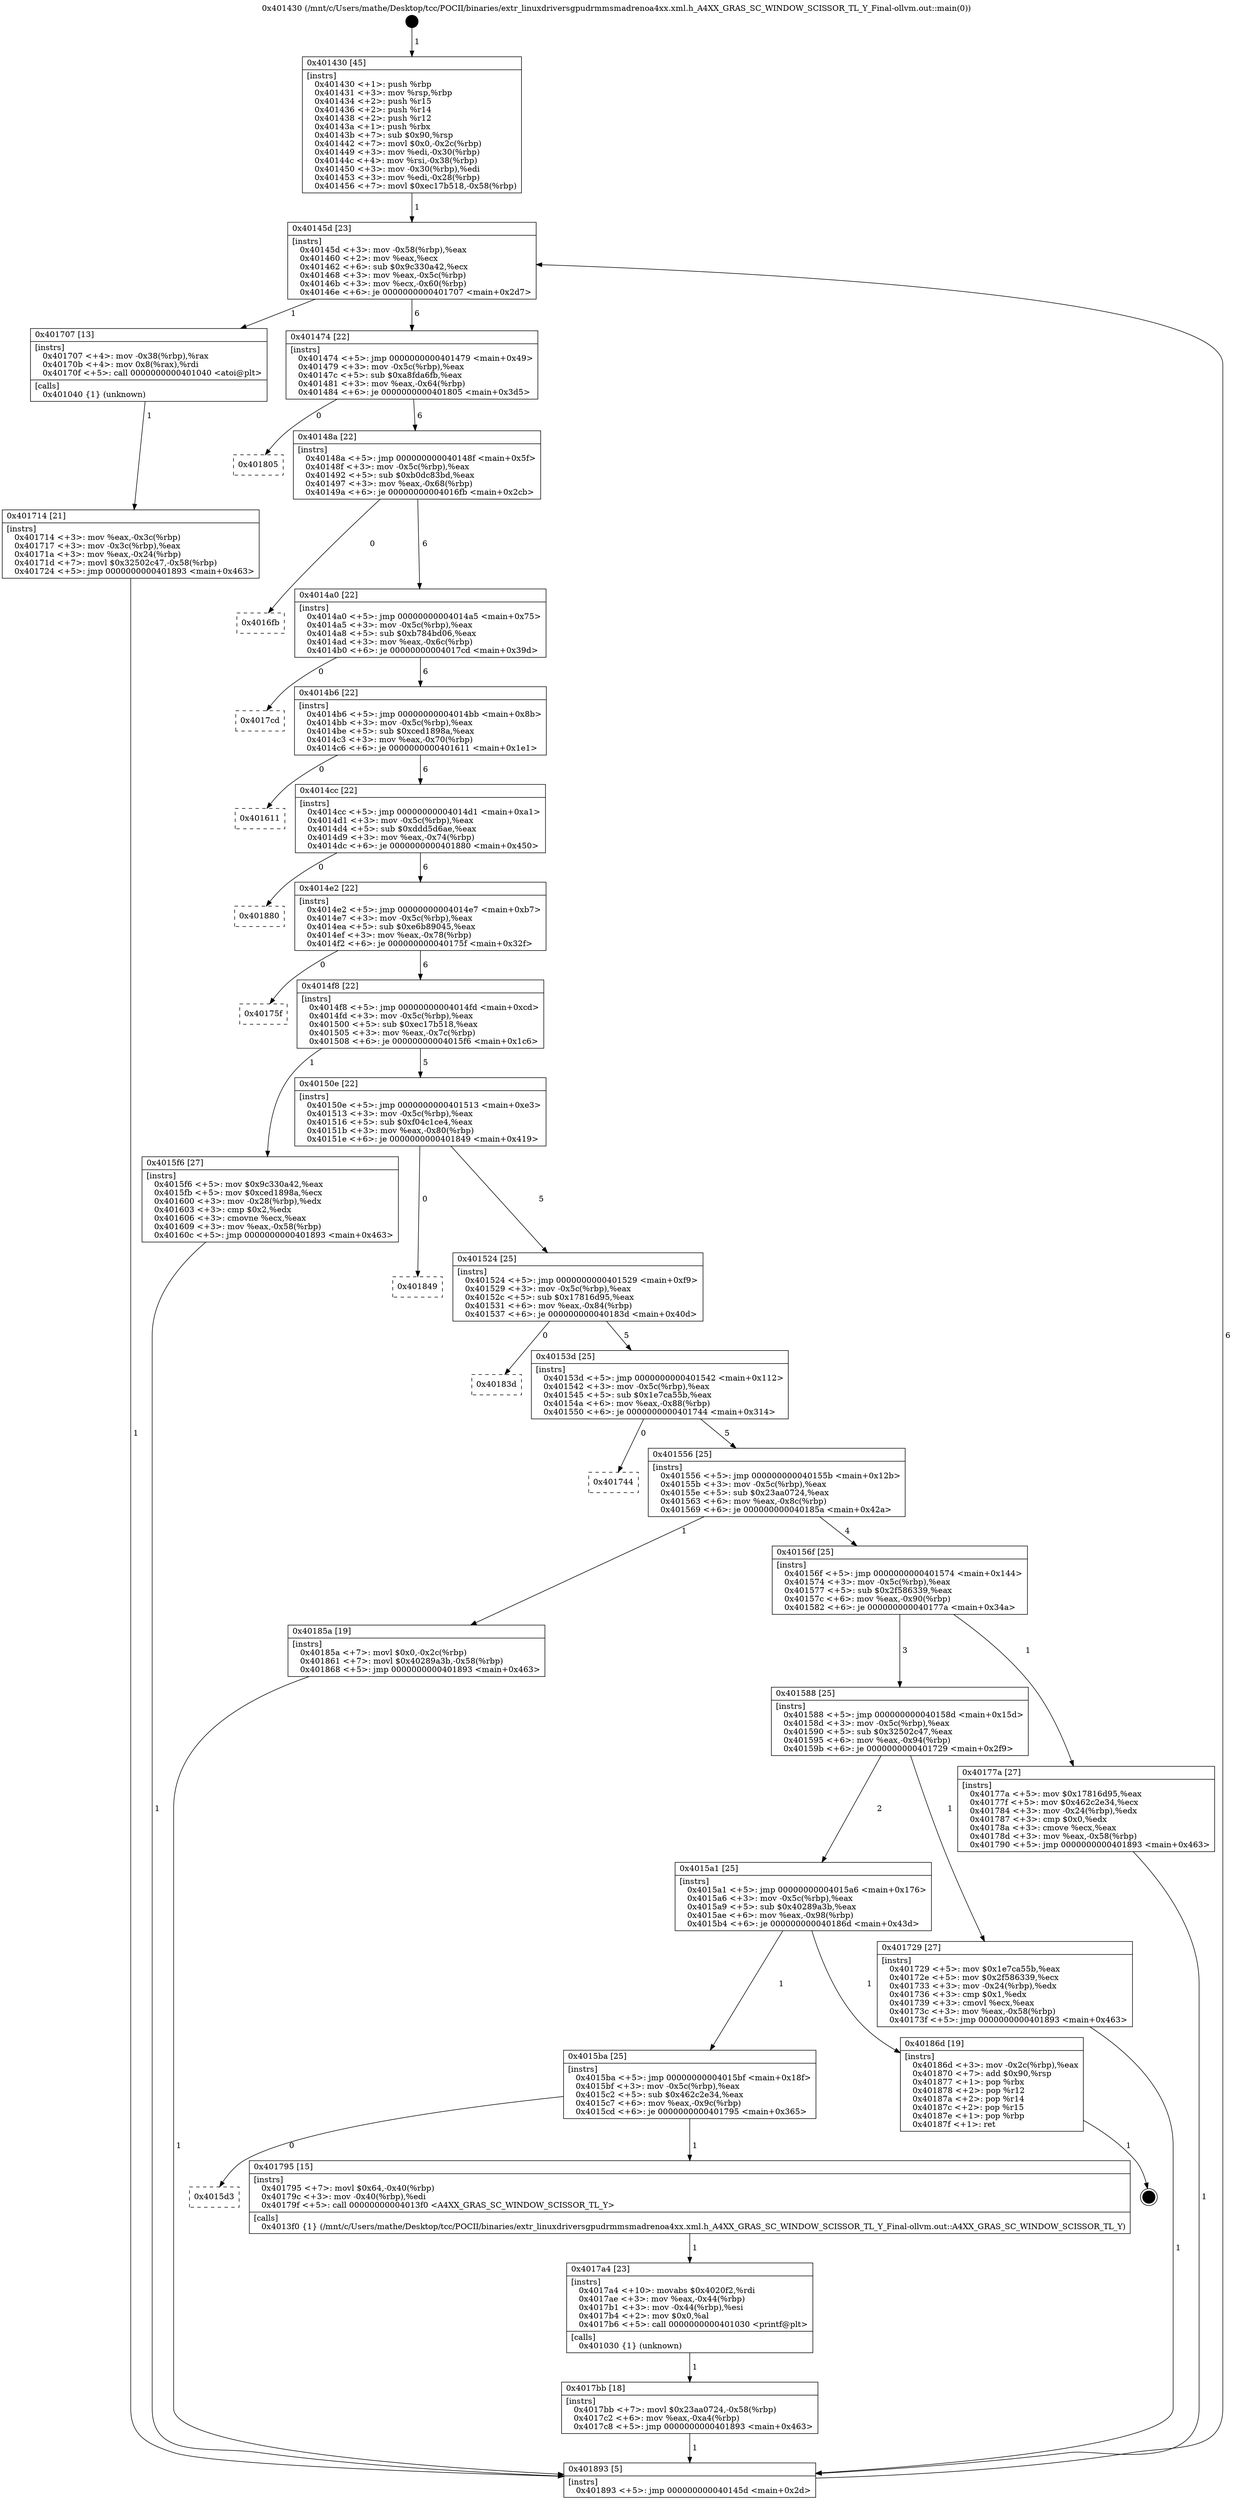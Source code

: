 digraph "0x401430" {
  label = "0x401430 (/mnt/c/Users/mathe/Desktop/tcc/POCII/binaries/extr_linuxdriversgpudrmmsmadrenoa4xx.xml.h_A4XX_GRAS_SC_WINDOW_SCISSOR_TL_Y_Final-ollvm.out::main(0))"
  labelloc = "t"
  node[shape=record]

  Entry [label="",width=0.3,height=0.3,shape=circle,fillcolor=black,style=filled]
  "0x40145d" [label="{
     0x40145d [23]\l
     | [instrs]\l
     &nbsp;&nbsp;0x40145d \<+3\>: mov -0x58(%rbp),%eax\l
     &nbsp;&nbsp;0x401460 \<+2\>: mov %eax,%ecx\l
     &nbsp;&nbsp;0x401462 \<+6\>: sub $0x9c330a42,%ecx\l
     &nbsp;&nbsp;0x401468 \<+3\>: mov %eax,-0x5c(%rbp)\l
     &nbsp;&nbsp;0x40146b \<+3\>: mov %ecx,-0x60(%rbp)\l
     &nbsp;&nbsp;0x40146e \<+6\>: je 0000000000401707 \<main+0x2d7\>\l
  }"]
  "0x401707" [label="{
     0x401707 [13]\l
     | [instrs]\l
     &nbsp;&nbsp;0x401707 \<+4\>: mov -0x38(%rbp),%rax\l
     &nbsp;&nbsp;0x40170b \<+4\>: mov 0x8(%rax),%rdi\l
     &nbsp;&nbsp;0x40170f \<+5\>: call 0000000000401040 \<atoi@plt\>\l
     | [calls]\l
     &nbsp;&nbsp;0x401040 \{1\} (unknown)\l
  }"]
  "0x401474" [label="{
     0x401474 [22]\l
     | [instrs]\l
     &nbsp;&nbsp;0x401474 \<+5\>: jmp 0000000000401479 \<main+0x49\>\l
     &nbsp;&nbsp;0x401479 \<+3\>: mov -0x5c(%rbp),%eax\l
     &nbsp;&nbsp;0x40147c \<+5\>: sub $0xa8fda6fb,%eax\l
     &nbsp;&nbsp;0x401481 \<+3\>: mov %eax,-0x64(%rbp)\l
     &nbsp;&nbsp;0x401484 \<+6\>: je 0000000000401805 \<main+0x3d5\>\l
  }"]
  Exit [label="",width=0.3,height=0.3,shape=circle,fillcolor=black,style=filled,peripheries=2]
  "0x401805" [label="{
     0x401805\l
  }", style=dashed]
  "0x40148a" [label="{
     0x40148a [22]\l
     | [instrs]\l
     &nbsp;&nbsp;0x40148a \<+5\>: jmp 000000000040148f \<main+0x5f\>\l
     &nbsp;&nbsp;0x40148f \<+3\>: mov -0x5c(%rbp),%eax\l
     &nbsp;&nbsp;0x401492 \<+5\>: sub $0xb0dc83bd,%eax\l
     &nbsp;&nbsp;0x401497 \<+3\>: mov %eax,-0x68(%rbp)\l
     &nbsp;&nbsp;0x40149a \<+6\>: je 00000000004016fb \<main+0x2cb\>\l
  }"]
  "0x4017bb" [label="{
     0x4017bb [18]\l
     | [instrs]\l
     &nbsp;&nbsp;0x4017bb \<+7\>: movl $0x23aa0724,-0x58(%rbp)\l
     &nbsp;&nbsp;0x4017c2 \<+6\>: mov %eax,-0xa4(%rbp)\l
     &nbsp;&nbsp;0x4017c8 \<+5\>: jmp 0000000000401893 \<main+0x463\>\l
  }"]
  "0x4016fb" [label="{
     0x4016fb\l
  }", style=dashed]
  "0x4014a0" [label="{
     0x4014a0 [22]\l
     | [instrs]\l
     &nbsp;&nbsp;0x4014a0 \<+5\>: jmp 00000000004014a5 \<main+0x75\>\l
     &nbsp;&nbsp;0x4014a5 \<+3\>: mov -0x5c(%rbp),%eax\l
     &nbsp;&nbsp;0x4014a8 \<+5\>: sub $0xb784bd06,%eax\l
     &nbsp;&nbsp;0x4014ad \<+3\>: mov %eax,-0x6c(%rbp)\l
     &nbsp;&nbsp;0x4014b0 \<+6\>: je 00000000004017cd \<main+0x39d\>\l
  }"]
  "0x4017a4" [label="{
     0x4017a4 [23]\l
     | [instrs]\l
     &nbsp;&nbsp;0x4017a4 \<+10\>: movabs $0x4020f2,%rdi\l
     &nbsp;&nbsp;0x4017ae \<+3\>: mov %eax,-0x44(%rbp)\l
     &nbsp;&nbsp;0x4017b1 \<+3\>: mov -0x44(%rbp),%esi\l
     &nbsp;&nbsp;0x4017b4 \<+2\>: mov $0x0,%al\l
     &nbsp;&nbsp;0x4017b6 \<+5\>: call 0000000000401030 \<printf@plt\>\l
     | [calls]\l
     &nbsp;&nbsp;0x401030 \{1\} (unknown)\l
  }"]
  "0x4017cd" [label="{
     0x4017cd\l
  }", style=dashed]
  "0x4014b6" [label="{
     0x4014b6 [22]\l
     | [instrs]\l
     &nbsp;&nbsp;0x4014b6 \<+5\>: jmp 00000000004014bb \<main+0x8b\>\l
     &nbsp;&nbsp;0x4014bb \<+3\>: mov -0x5c(%rbp),%eax\l
     &nbsp;&nbsp;0x4014be \<+5\>: sub $0xced1898a,%eax\l
     &nbsp;&nbsp;0x4014c3 \<+3\>: mov %eax,-0x70(%rbp)\l
     &nbsp;&nbsp;0x4014c6 \<+6\>: je 0000000000401611 \<main+0x1e1\>\l
  }"]
  "0x4015d3" [label="{
     0x4015d3\l
  }", style=dashed]
  "0x401611" [label="{
     0x401611\l
  }", style=dashed]
  "0x4014cc" [label="{
     0x4014cc [22]\l
     | [instrs]\l
     &nbsp;&nbsp;0x4014cc \<+5\>: jmp 00000000004014d1 \<main+0xa1\>\l
     &nbsp;&nbsp;0x4014d1 \<+3\>: mov -0x5c(%rbp),%eax\l
     &nbsp;&nbsp;0x4014d4 \<+5\>: sub $0xddd5d6ae,%eax\l
     &nbsp;&nbsp;0x4014d9 \<+3\>: mov %eax,-0x74(%rbp)\l
     &nbsp;&nbsp;0x4014dc \<+6\>: je 0000000000401880 \<main+0x450\>\l
  }"]
  "0x401795" [label="{
     0x401795 [15]\l
     | [instrs]\l
     &nbsp;&nbsp;0x401795 \<+7\>: movl $0x64,-0x40(%rbp)\l
     &nbsp;&nbsp;0x40179c \<+3\>: mov -0x40(%rbp),%edi\l
     &nbsp;&nbsp;0x40179f \<+5\>: call 00000000004013f0 \<A4XX_GRAS_SC_WINDOW_SCISSOR_TL_Y\>\l
     | [calls]\l
     &nbsp;&nbsp;0x4013f0 \{1\} (/mnt/c/Users/mathe/Desktop/tcc/POCII/binaries/extr_linuxdriversgpudrmmsmadrenoa4xx.xml.h_A4XX_GRAS_SC_WINDOW_SCISSOR_TL_Y_Final-ollvm.out::A4XX_GRAS_SC_WINDOW_SCISSOR_TL_Y)\l
  }"]
  "0x401880" [label="{
     0x401880\l
  }", style=dashed]
  "0x4014e2" [label="{
     0x4014e2 [22]\l
     | [instrs]\l
     &nbsp;&nbsp;0x4014e2 \<+5\>: jmp 00000000004014e7 \<main+0xb7\>\l
     &nbsp;&nbsp;0x4014e7 \<+3\>: mov -0x5c(%rbp),%eax\l
     &nbsp;&nbsp;0x4014ea \<+5\>: sub $0xe6b89045,%eax\l
     &nbsp;&nbsp;0x4014ef \<+3\>: mov %eax,-0x78(%rbp)\l
     &nbsp;&nbsp;0x4014f2 \<+6\>: je 000000000040175f \<main+0x32f\>\l
  }"]
  "0x4015ba" [label="{
     0x4015ba [25]\l
     | [instrs]\l
     &nbsp;&nbsp;0x4015ba \<+5\>: jmp 00000000004015bf \<main+0x18f\>\l
     &nbsp;&nbsp;0x4015bf \<+3\>: mov -0x5c(%rbp),%eax\l
     &nbsp;&nbsp;0x4015c2 \<+5\>: sub $0x462c2e34,%eax\l
     &nbsp;&nbsp;0x4015c7 \<+6\>: mov %eax,-0x9c(%rbp)\l
     &nbsp;&nbsp;0x4015cd \<+6\>: je 0000000000401795 \<main+0x365\>\l
  }"]
  "0x40175f" [label="{
     0x40175f\l
  }", style=dashed]
  "0x4014f8" [label="{
     0x4014f8 [22]\l
     | [instrs]\l
     &nbsp;&nbsp;0x4014f8 \<+5\>: jmp 00000000004014fd \<main+0xcd\>\l
     &nbsp;&nbsp;0x4014fd \<+3\>: mov -0x5c(%rbp),%eax\l
     &nbsp;&nbsp;0x401500 \<+5\>: sub $0xec17b518,%eax\l
     &nbsp;&nbsp;0x401505 \<+3\>: mov %eax,-0x7c(%rbp)\l
     &nbsp;&nbsp;0x401508 \<+6\>: je 00000000004015f6 \<main+0x1c6\>\l
  }"]
  "0x40186d" [label="{
     0x40186d [19]\l
     | [instrs]\l
     &nbsp;&nbsp;0x40186d \<+3\>: mov -0x2c(%rbp),%eax\l
     &nbsp;&nbsp;0x401870 \<+7\>: add $0x90,%rsp\l
     &nbsp;&nbsp;0x401877 \<+1\>: pop %rbx\l
     &nbsp;&nbsp;0x401878 \<+2\>: pop %r12\l
     &nbsp;&nbsp;0x40187a \<+2\>: pop %r14\l
     &nbsp;&nbsp;0x40187c \<+2\>: pop %r15\l
     &nbsp;&nbsp;0x40187e \<+1\>: pop %rbp\l
     &nbsp;&nbsp;0x40187f \<+1\>: ret\l
  }"]
  "0x4015f6" [label="{
     0x4015f6 [27]\l
     | [instrs]\l
     &nbsp;&nbsp;0x4015f6 \<+5\>: mov $0x9c330a42,%eax\l
     &nbsp;&nbsp;0x4015fb \<+5\>: mov $0xced1898a,%ecx\l
     &nbsp;&nbsp;0x401600 \<+3\>: mov -0x28(%rbp),%edx\l
     &nbsp;&nbsp;0x401603 \<+3\>: cmp $0x2,%edx\l
     &nbsp;&nbsp;0x401606 \<+3\>: cmovne %ecx,%eax\l
     &nbsp;&nbsp;0x401609 \<+3\>: mov %eax,-0x58(%rbp)\l
     &nbsp;&nbsp;0x40160c \<+5\>: jmp 0000000000401893 \<main+0x463\>\l
  }"]
  "0x40150e" [label="{
     0x40150e [22]\l
     | [instrs]\l
     &nbsp;&nbsp;0x40150e \<+5\>: jmp 0000000000401513 \<main+0xe3\>\l
     &nbsp;&nbsp;0x401513 \<+3\>: mov -0x5c(%rbp),%eax\l
     &nbsp;&nbsp;0x401516 \<+5\>: sub $0xf04c1ce4,%eax\l
     &nbsp;&nbsp;0x40151b \<+3\>: mov %eax,-0x80(%rbp)\l
     &nbsp;&nbsp;0x40151e \<+6\>: je 0000000000401849 \<main+0x419\>\l
  }"]
  "0x401893" [label="{
     0x401893 [5]\l
     | [instrs]\l
     &nbsp;&nbsp;0x401893 \<+5\>: jmp 000000000040145d \<main+0x2d\>\l
  }"]
  "0x401430" [label="{
     0x401430 [45]\l
     | [instrs]\l
     &nbsp;&nbsp;0x401430 \<+1\>: push %rbp\l
     &nbsp;&nbsp;0x401431 \<+3\>: mov %rsp,%rbp\l
     &nbsp;&nbsp;0x401434 \<+2\>: push %r15\l
     &nbsp;&nbsp;0x401436 \<+2\>: push %r14\l
     &nbsp;&nbsp;0x401438 \<+2\>: push %r12\l
     &nbsp;&nbsp;0x40143a \<+1\>: push %rbx\l
     &nbsp;&nbsp;0x40143b \<+7\>: sub $0x90,%rsp\l
     &nbsp;&nbsp;0x401442 \<+7\>: movl $0x0,-0x2c(%rbp)\l
     &nbsp;&nbsp;0x401449 \<+3\>: mov %edi,-0x30(%rbp)\l
     &nbsp;&nbsp;0x40144c \<+4\>: mov %rsi,-0x38(%rbp)\l
     &nbsp;&nbsp;0x401450 \<+3\>: mov -0x30(%rbp),%edi\l
     &nbsp;&nbsp;0x401453 \<+3\>: mov %edi,-0x28(%rbp)\l
     &nbsp;&nbsp;0x401456 \<+7\>: movl $0xec17b518,-0x58(%rbp)\l
  }"]
  "0x401714" [label="{
     0x401714 [21]\l
     | [instrs]\l
     &nbsp;&nbsp;0x401714 \<+3\>: mov %eax,-0x3c(%rbp)\l
     &nbsp;&nbsp;0x401717 \<+3\>: mov -0x3c(%rbp),%eax\l
     &nbsp;&nbsp;0x40171a \<+3\>: mov %eax,-0x24(%rbp)\l
     &nbsp;&nbsp;0x40171d \<+7\>: movl $0x32502c47,-0x58(%rbp)\l
     &nbsp;&nbsp;0x401724 \<+5\>: jmp 0000000000401893 \<main+0x463\>\l
  }"]
  "0x4015a1" [label="{
     0x4015a1 [25]\l
     | [instrs]\l
     &nbsp;&nbsp;0x4015a1 \<+5\>: jmp 00000000004015a6 \<main+0x176\>\l
     &nbsp;&nbsp;0x4015a6 \<+3\>: mov -0x5c(%rbp),%eax\l
     &nbsp;&nbsp;0x4015a9 \<+5\>: sub $0x40289a3b,%eax\l
     &nbsp;&nbsp;0x4015ae \<+6\>: mov %eax,-0x98(%rbp)\l
     &nbsp;&nbsp;0x4015b4 \<+6\>: je 000000000040186d \<main+0x43d\>\l
  }"]
  "0x401849" [label="{
     0x401849\l
  }", style=dashed]
  "0x401524" [label="{
     0x401524 [25]\l
     | [instrs]\l
     &nbsp;&nbsp;0x401524 \<+5\>: jmp 0000000000401529 \<main+0xf9\>\l
     &nbsp;&nbsp;0x401529 \<+3\>: mov -0x5c(%rbp),%eax\l
     &nbsp;&nbsp;0x40152c \<+5\>: sub $0x17816d95,%eax\l
     &nbsp;&nbsp;0x401531 \<+6\>: mov %eax,-0x84(%rbp)\l
     &nbsp;&nbsp;0x401537 \<+6\>: je 000000000040183d \<main+0x40d\>\l
  }"]
  "0x401729" [label="{
     0x401729 [27]\l
     | [instrs]\l
     &nbsp;&nbsp;0x401729 \<+5\>: mov $0x1e7ca55b,%eax\l
     &nbsp;&nbsp;0x40172e \<+5\>: mov $0x2f586339,%ecx\l
     &nbsp;&nbsp;0x401733 \<+3\>: mov -0x24(%rbp),%edx\l
     &nbsp;&nbsp;0x401736 \<+3\>: cmp $0x1,%edx\l
     &nbsp;&nbsp;0x401739 \<+3\>: cmovl %ecx,%eax\l
     &nbsp;&nbsp;0x40173c \<+3\>: mov %eax,-0x58(%rbp)\l
     &nbsp;&nbsp;0x40173f \<+5\>: jmp 0000000000401893 \<main+0x463\>\l
  }"]
  "0x40183d" [label="{
     0x40183d\l
  }", style=dashed]
  "0x40153d" [label="{
     0x40153d [25]\l
     | [instrs]\l
     &nbsp;&nbsp;0x40153d \<+5\>: jmp 0000000000401542 \<main+0x112\>\l
     &nbsp;&nbsp;0x401542 \<+3\>: mov -0x5c(%rbp),%eax\l
     &nbsp;&nbsp;0x401545 \<+5\>: sub $0x1e7ca55b,%eax\l
     &nbsp;&nbsp;0x40154a \<+6\>: mov %eax,-0x88(%rbp)\l
     &nbsp;&nbsp;0x401550 \<+6\>: je 0000000000401744 \<main+0x314\>\l
  }"]
  "0x401588" [label="{
     0x401588 [25]\l
     | [instrs]\l
     &nbsp;&nbsp;0x401588 \<+5\>: jmp 000000000040158d \<main+0x15d\>\l
     &nbsp;&nbsp;0x40158d \<+3\>: mov -0x5c(%rbp),%eax\l
     &nbsp;&nbsp;0x401590 \<+5\>: sub $0x32502c47,%eax\l
     &nbsp;&nbsp;0x401595 \<+6\>: mov %eax,-0x94(%rbp)\l
     &nbsp;&nbsp;0x40159b \<+6\>: je 0000000000401729 \<main+0x2f9\>\l
  }"]
  "0x401744" [label="{
     0x401744\l
  }", style=dashed]
  "0x401556" [label="{
     0x401556 [25]\l
     | [instrs]\l
     &nbsp;&nbsp;0x401556 \<+5\>: jmp 000000000040155b \<main+0x12b\>\l
     &nbsp;&nbsp;0x40155b \<+3\>: mov -0x5c(%rbp),%eax\l
     &nbsp;&nbsp;0x40155e \<+5\>: sub $0x23aa0724,%eax\l
     &nbsp;&nbsp;0x401563 \<+6\>: mov %eax,-0x8c(%rbp)\l
     &nbsp;&nbsp;0x401569 \<+6\>: je 000000000040185a \<main+0x42a\>\l
  }"]
  "0x40177a" [label="{
     0x40177a [27]\l
     | [instrs]\l
     &nbsp;&nbsp;0x40177a \<+5\>: mov $0x17816d95,%eax\l
     &nbsp;&nbsp;0x40177f \<+5\>: mov $0x462c2e34,%ecx\l
     &nbsp;&nbsp;0x401784 \<+3\>: mov -0x24(%rbp),%edx\l
     &nbsp;&nbsp;0x401787 \<+3\>: cmp $0x0,%edx\l
     &nbsp;&nbsp;0x40178a \<+3\>: cmove %ecx,%eax\l
     &nbsp;&nbsp;0x40178d \<+3\>: mov %eax,-0x58(%rbp)\l
     &nbsp;&nbsp;0x401790 \<+5\>: jmp 0000000000401893 \<main+0x463\>\l
  }"]
  "0x40185a" [label="{
     0x40185a [19]\l
     | [instrs]\l
     &nbsp;&nbsp;0x40185a \<+7\>: movl $0x0,-0x2c(%rbp)\l
     &nbsp;&nbsp;0x401861 \<+7\>: movl $0x40289a3b,-0x58(%rbp)\l
     &nbsp;&nbsp;0x401868 \<+5\>: jmp 0000000000401893 \<main+0x463\>\l
  }"]
  "0x40156f" [label="{
     0x40156f [25]\l
     | [instrs]\l
     &nbsp;&nbsp;0x40156f \<+5\>: jmp 0000000000401574 \<main+0x144\>\l
     &nbsp;&nbsp;0x401574 \<+3\>: mov -0x5c(%rbp),%eax\l
     &nbsp;&nbsp;0x401577 \<+5\>: sub $0x2f586339,%eax\l
     &nbsp;&nbsp;0x40157c \<+6\>: mov %eax,-0x90(%rbp)\l
     &nbsp;&nbsp;0x401582 \<+6\>: je 000000000040177a \<main+0x34a\>\l
  }"]
  Entry -> "0x401430" [label=" 1"]
  "0x40145d" -> "0x401707" [label=" 1"]
  "0x40145d" -> "0x401474" [label=" 6"]
  "0x40186d" -> Exit [label=" 1"]
  "0x401474" -> "0x401805" [label=" 0"]
  "0x401474" -> "0x40148a" [label=" 6"]
  "0x40185a" -> "0x401893" [label=" 1"]
  "0x40148a" -> "0x4016fb" [label=" 0"]
  "0x40148a" -> "0x4014a0" [label=" 6"]
  "0x4017bb" -> "0x401893" [label=" 1"]
  "0x4014a0" -> "0x4017cd" [label=" 0"]
  "0x4014a0" -> "0x4014b6" [label=" 6"]
  "0x4017a4" -> "0x4017bb" [label=" 1"]
  "0x4014b6" -> "0x401611" [label=" 0"]
  "0x4014b6" -> "0x4014cc" [label=" 6"]
  "0x401795" -> "0x4017a4" [label=" 1"]
  "0x4014cc" -> "0x401880" [label=" 0"]
  "0x4014cc" -> "0x4014e2" [label=" 6"]
  "0x4015ba" -> "0x4015d3" [label=" 0"]
  "0x4014e2" -> "0x40175f" [label=" 0"]
  "0x4014e2" -> "0x4014f8" [label=" 6"]
  "0x4015ba" -> "0x401795" [label=" 1"]
  "0x4014f8" -> "0x4015f6" [label=" 1"]
  "0x4014f8" -> "0x40150e" [label=" 5"]
  "0x4015f6" -> "0x401893" [label=" 1"]
  "0x401430" -> "0x40145d" [label=" 1"]
  "0x401893" -> "0x40145d" [label=" 6"]
  "0x401707" -> "0x401714" [label=" 1"]
  "0x401714" -> "0x401893" [label=" 1"]
  "0x4015a1" -> "0x4015ba" [label=" 1"]
  "0x40150e" -> "0x401849" [label=" 0"]
  "0x40150e" -> "0x401524" [label=" 5"]
  "0x4015a1" -> "0x40186d" [label=" 1"]
  "0x401524" -> "0x40183d" [label=" 0"]
  "0x401524" -> "0x40153d" [label=" 5"]
  "0x40177a" -> "0x401893" [label=" 1"]
  "0x40153d" -> "0x401744" [label=" 0"]
  "0x40153d" -> "0x401556" [label=" 5"]
  "0x401588" -> "0x4015a1" [label=" 2"]
  "0x401556" -> "0x40185a" [label=" 1"]
  "0x401556" -> "0x40156f" [label=" 4"]
  "0x401588" -> "0x401729" [label=" 1"]
  "0x40156f" -> "0x40177a" [label=" 1"]
  "0x40156f" -> "0x401588" [label=" 3"]
  "0x401729" -> "0x401893" [label=" 1"]
}
